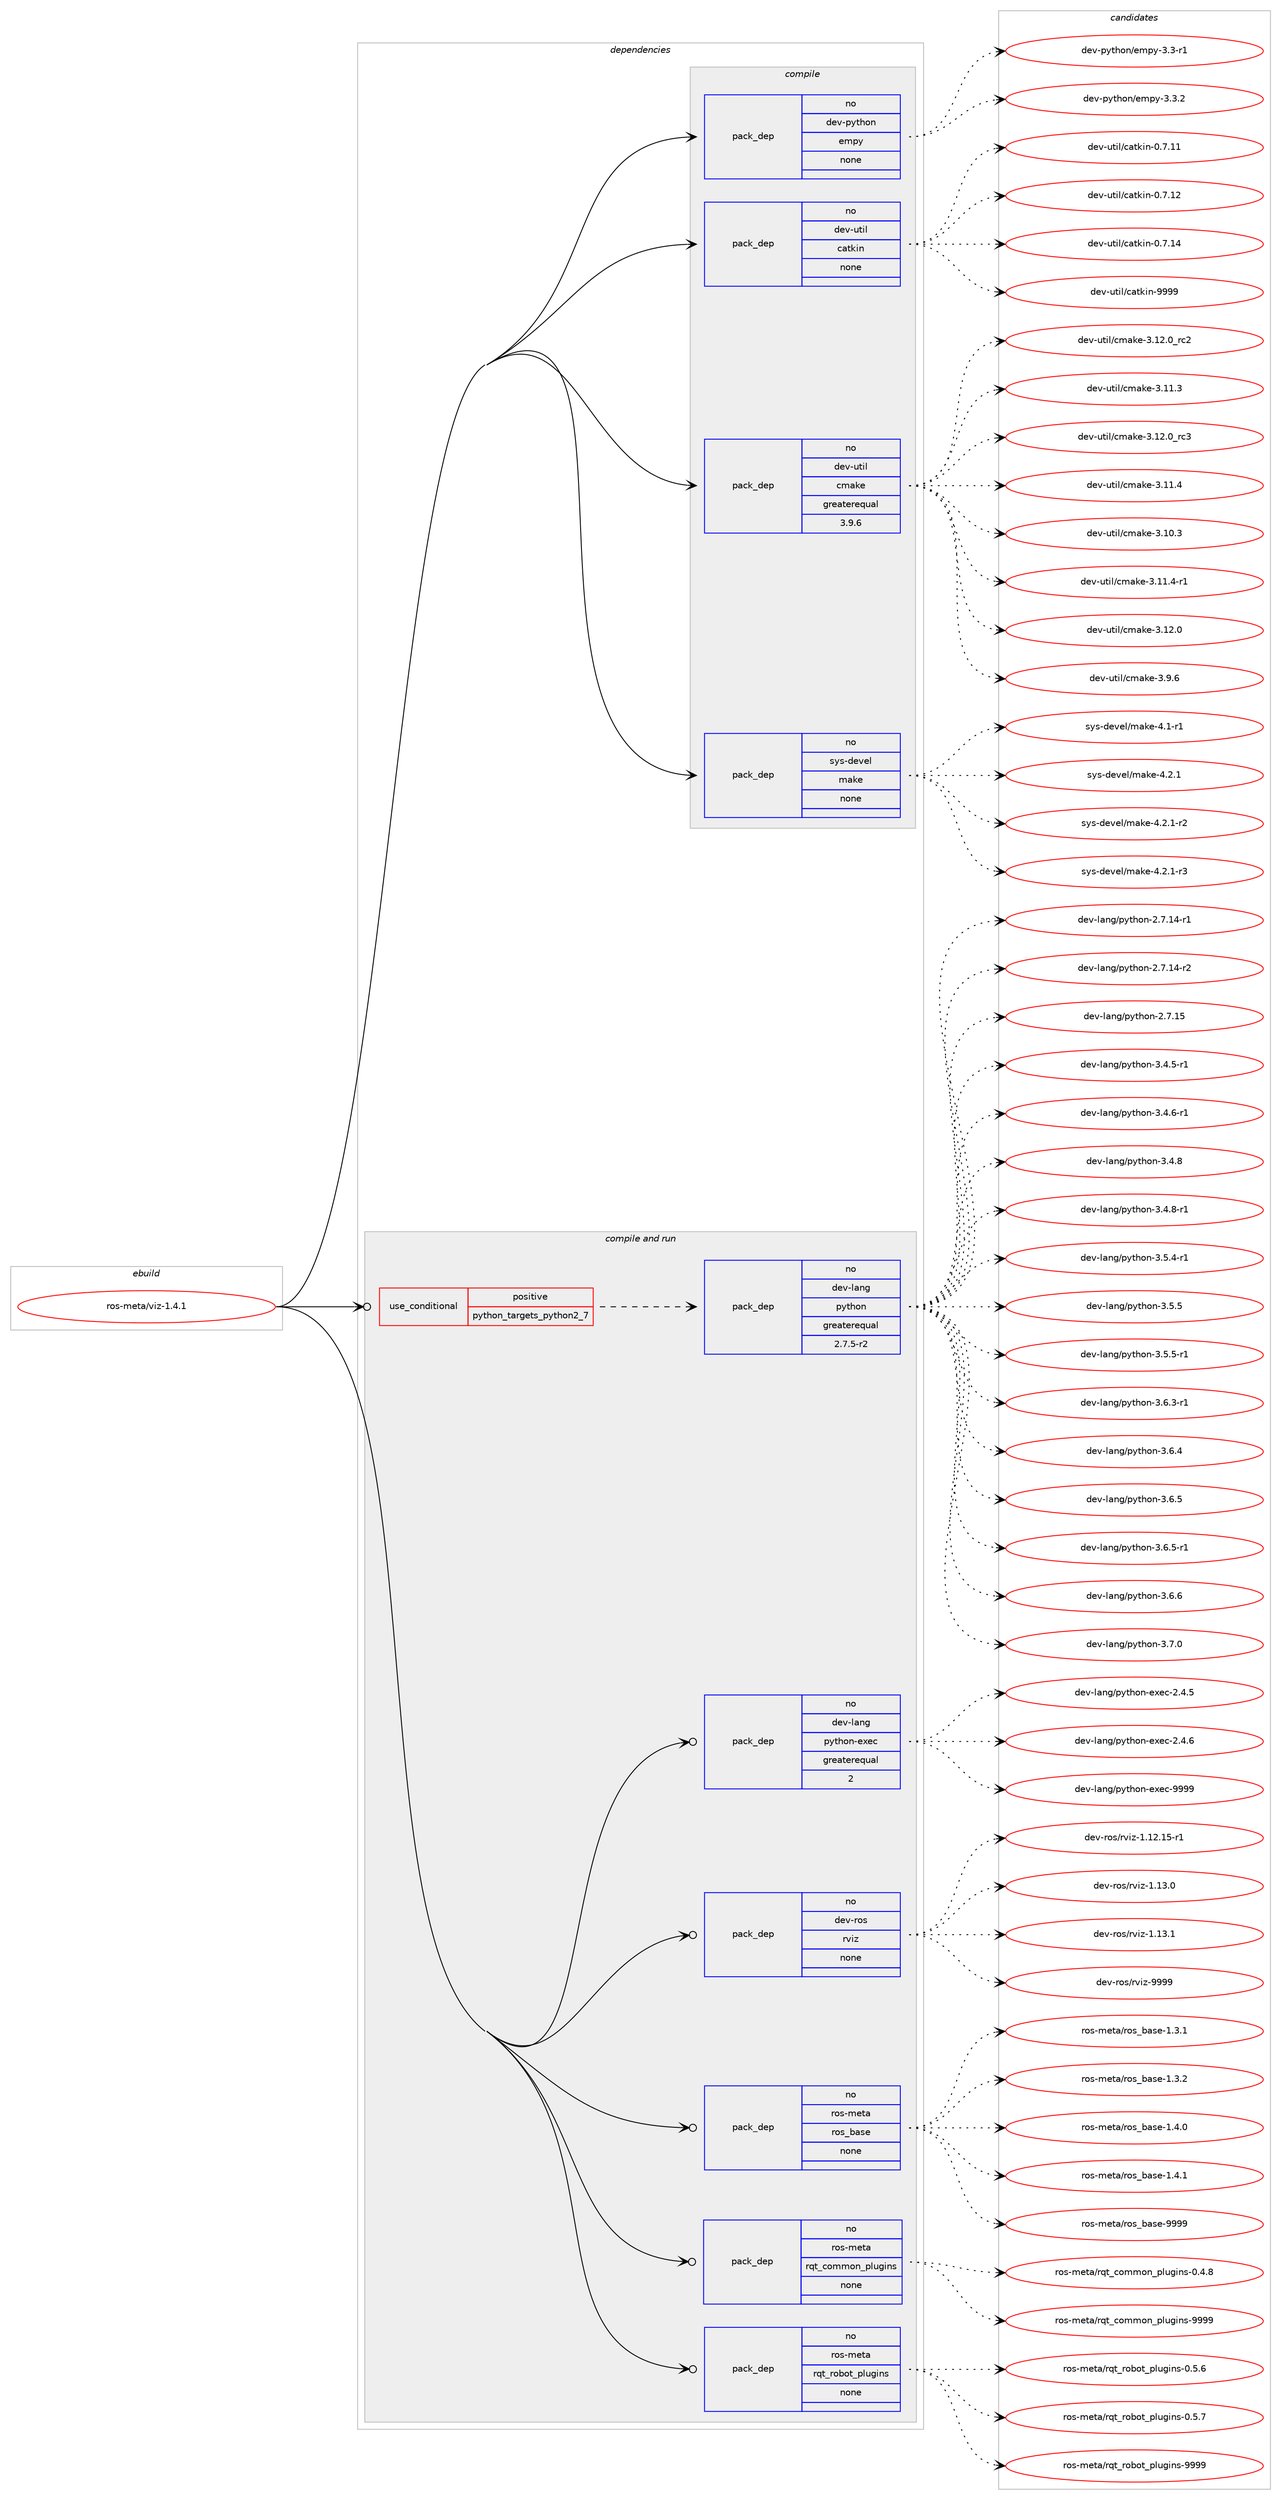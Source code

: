 digraph prolog {

# *************
# Graph options
# *************

newrank=true;
concentrate=true;
compound=true;
graph [rankdir=LR,fontname=Helvetica,fontsize=10,ranksep=1.5];#, ranksep=2.5, nodesep=0.2];
edge  [arrowhead=vee];
node  [fontname=Helvetica,fontsize=10];

# **********
# The ebuild
# **********

subgraph cluster_leftcol {
color=gray;
rank=same;
label=<<i>ebuild</i>>;
id [label="ros-meta/viz-1.4.1", color=red, width=4, href="../ros-meta/viz-1.4.1.svg"];
}

# ****************
# The dependencies
# ****************

subgraph cluster_midcol {
color=gray;
label=<<i>dependencies</i>>;
subgraph cluster_compile {
fillcolor="#eeeeee";
style=filled;
label=<<i>compile</i>>;
subgraph pack1316 {
dependency1793 [label=<<TABLE BORDER="0" CELLBORDER="1" CELLSPACING="0" CELLPADDING="4" WIDTH="220"><TR><TD ROWSPAN="6" CELLPADDING="30">pack_dep</TD></TR><TR><TD WIDTH="110">no</TD></TR><TR><TD>dev-python</TD></TR><TR><TD>empy</TD></TR><TR><TD>none</TD></TR><TR><TD></TD></TR></TABLE>>, shape=none, color=blue];
}
id:e -> dependency1793:w [weight=20,style="solid",arrowhead="vee"];
subgraph pack1317 {
dependency1794 [label=<<TABLE BORDER="0" CELLBORDER="1" CELLSPACING="0" CELLPADDING="4" WIDTH="220"><TR><TD ROWSPAN="6" CELLPADDING="30">pack_dep</TD></TR><TR><TD WIDTH="110">no</TD></TR><TR><TD>dev-util</TD></TR><TR><TD>catkin</TD></TR><TR><TD>none</TD></TR><TR><TD></TD></TR></TABLE>>, shape=none, color=blue];
}
id:e -> dependency1794:w [weight=20,style="solid",arrowhead="vee"];
subgraph pack1318 {
dependency1795 [label=<<TABLE BORDER="0" CELLBORDER="1" CELLSPACING="0" CELLPADDING="4" WIDTH="220"><TR><TD ROWSPAN="6" CELLPADDING="30">pack_dep</TD></TR><TR><TD WIDTH="110">no</TD></TR><TR><TD>dev-util</TD></TR><TR><TD>cmake</TD></TR><TR><TD>greaterequal</TD></TR><TR><TD>3.9.6</TD></TR></TABLE>>, shape=none, color=blue];
}
id:e -> dependency1795:w [weight=20,style="solid",arrowhead="vee"];
subgraph pack1319 {
dependency1796 [label=<<TABLE BORDER="0" CELLBORDER="1" CELLSPACING="0" CELLPADDING="4" WIDTH="220"><TR><TD ROWSPAN="6" CELLPADDING="30">pack_dep</TD></TR><TR><TD WIDTH="110">no</TD></TR><TR><TD>sys-devel</TD></TR><TR><TD>make</TD></TR><TR><TD>none</TD></TR><TR><TD></TD></TR></TABLE>>, shape=none, color=blue];
}
id:e -> dependency1796:w [weight=20,style="solid",arrowhead="vee"];
}
subgraph cluster_compileandrun {
fillcolor="#eeeeee";
style=filled;
label=<<i>compile and run</i>>;
subgraph cond442 {
dependency1797 [label=<<TABLE BORDER="0" CELLBORDER="1" CELLSPACING="0" CELLPADDING="4"><TR><TD ROWSPAN="3" CELLPADDING="10">use_conditional</TD></TR><TR><TD>positive</TD></TR><TR><TD>python_targets_python2_7</TD></TR></TABLE>>, shape=none, color=red];
subgraph pack1320 {
dependency1798 [label=<<TABLE BORDER="0" CELLBORDER="1" CELLSPACING="0" CELLPADDING="4" WIDTH="220"><TR><TD ROWSPAN="6" CELLPADDING="30">pack_dep</TD></TR><TR><TD WIDTH="110">no</TD></TR><TR><TD>dev-lang</TD></TR><TR><TD>python</TD></TR><TR><TD>greaterequal</TD></TR><TR><TD>2.7.5-r2</TD></TR></TABLE>>, shape=none, color=blue];
}
dependency1797:e -> dependency1798:w [weight=20,style="dashed",arrowhead="vee"];
}
id:e -> dependency1797:w [weight=20,style="solid",arrowhead="odotvee"];
subgraph pack1321 {
dependency1799 [label=<<TABLE BORDER="0" CELLBORDER="1" CELLSPACING="0" CELLPADDING="4" WIDTH="220"><TR><TD ROWSPAN="6" CELLPADDING="30">pack_dep</TD></TR><TR><TD WIDTH="110">no</TD></TR><TR><TD>dev-lang</TD></TR><TR><TD>python-exec</TD></TR><TR><TD>greaterequal</TD></TR><TR><TD>2</TD></TR></TABLE>>, shape=none, color=blue];
}
id:e -> dependency1799:w [weight=20,style="solid",arrowhead="odotvee"];
subgraph pack1322 {
dependency1800 [label=<<TABLE BORDER="0" CELLBORDER="1" CELLSPACING="0" CELLPADDING="4" WIDTH="220"><TR><TD ROWSPAN="6" CELLPADDING="30">pack_dep</TD></TR><TR><TD WIDTH="110">no</TD></TR><TR><TD>dev-ros</TD></TR><TR><TD>rviz</TD></TR><TR><TD>none</TD></TR><TR><TD></TD></TR></TABLE>>, shape=none, color=blue];
}
id:e -> dependency1800:w [weight=20,style="solid",arrowhead="odotvee"];
subgraph pack1323 {
dependency1801 [label=<<TABLE BORDER="0" CELLBORDER="1" CELLSPACING="0" CELLPADDING="4" WIDTH="220"><TR><TD ROWSPAN="6" CELLPADDING="30">pack_dep</TD></TR><TR><TD WIDTH="110">no</TD></TR><TR><TD>ros-meta</TD></TR><TR><TD>ros_base</TD></TR><TR><TD>none</TD></TR><TR><TD></TD></TR></TABLE>>, shape=none, color=blue];
}
id:e -> dependency1801:w [weight=20,style="solid",arrowhead="odotvee"];
subgraph pack1324 {
dependency1802 [label=<<TABLE BORDER="0" CELLBORDER="1" CELLSPACING="0" CELLPADDING="4" WIDTH="220"><TR><TD ROWSPAN="6" CELLPADDING="30">pack_dep</TD></TR><TR><TD WIDTH="110">no</TD></TR><TR><TD>ros-meta</TD></TR><TR><TD>rqt_common_plugins</TD></TR><TR><TD>none</TD></TR><TR><TD></TD></TR></TABLE>>, shape=none, color=blue];
}
id:e -> dependency1802:w [weight=20,style="solid",arrowhead="odotvee"];
subgraph pack1325 {
dependency1803 [label=<<TABLE BORDER="0" CELLBORDER="1" CELLSPACING="0" CELLPADDING="4" WIDTH="220"><TR><TD ROWSPAN="6" CELLPADDING="30">pack_dep</TD></TR><TR><TD WIDTH="110">no</TD></TR><TR><TD>ros-meta</TD></TR><TR><TD>rqt_robot_plugins</TD></TR><TR><TD>none</TD></TR><TR><TD></TD></TR></TABLE>>, shape=none, color=blue];
}
id:e -> dependency1803:w [weight=20,style="solid",arrowhead="odotvee"];
}
subgraph cluster_run {
fillcolor="#eeeeee";
style=filled;
label=<<i>run</i>>;
}
}

# **************
# The candidates
# **************

subgraph cluster_choices {
rank=same;
color=gray;
label=<<i>candidates</i>>;

subgraph choice1316 {
color=black;
nodesep=1;
choice1001011184511212111610411111047101109112121455146514511449 [label="dev-python/empy-3.3-r1", color=red, width=4,href="../dev-python/empy-3.3-r1.svg"];
choice1001011184511212111610411111047101109112121455146514650 [label="dev-python/empy-3.3.2", color=red, width=4,href="../dev-python/empy-3.3.2.svg"];
dependency1793:e -> choice1001011184511212111610411111047101109112121455146514511449:w [style=dotted,weight="100"];
dependency1793:e -> choice1001011184511212111610411111047101109112121455146514650:w [style=dotted,weight="100"];
}
subgraph choice1317 {
color=black;
nodesep=1;
choice1001011184511711610510847999711610710511045484655464949 [label="dev-util/catkin-0.7.11", color=red, width=4,href="../dev-util/catkin-0.7.11.svg"];
choice1001011184511711610510847999711610710511045484655464950 [label="dev-util/catkin-0.7.12", color=red, width=4,href="../dev-util/catkin-0.7.12.svg"];
choice1001011184511711610510847999711610710511045484655464952 [label="dev-util/catkin-0.7.14", color=red, width=4,href="../dev-util/catkin-0.7.14.svg"];
choice100101118451171161051084799971161071051104557575757 [label="dev-util/catkin-9999", color=red, width=4,href="../dev-util/catkin-9999.svg"];
dependency1794:e -> choice1001011184511711610510847999711610710511045484655464949:w [style=dotted,weight="100"];
dependency1794:e -> choice1001011184511711610510847999711610710511045484655464950:w [style=dotted,weight="100"];
dependency1794:e -> choice1001011184511711610510847999711610710511045484655464952:w [style=dotted,weight="100"];
dependency1794:e -> choice100101118451171161051084799971161071051104557575757:w [style=dotted,weight="100"];
}
subgraph choice1318 {
color=black;
nodesep=1;
choice1001011184511711610510847991099710710145514649504648951149950 [label="dev-util/cmake-3.12.0_rc2", color=red, width=4,href="../dev-util/cmake-3.12.0_rc2.svg"];
choice1001011184511711610510847991099710710145514649494651 [label="dev-util/cmake-3.11.3", color=red, width=4,href="../dev-util/cmake-3.11.3.svg"];
choice1001011184511711610510847991099710710145514649504648951149951 [label="dev-util/cmake-3.12.0_rc3", color=red, width=4,href="../dev-util/cmake-3.12.0_rc3.svg"];
choice1001011184511711610510847991099710710145514649494652 [label="dev-util/cmake-3.11.4", color=red, width=4,href="../dev-util/cmake-3.11.4.svg"];
choice1001011184511711610510847991099710710145514649484651 [label="dev-util/cmake-3.10.3", color=red, width=4,href="../dev-util/cmake-3.10.3.svg"];
choice10010111845117116105108479910997107101455146494946524511449 [label="dev-util/cmake-3.11.4-r1", color=red, width=4,href="../dev-util/cmake-3.11.4-r1.svg"];
choice1001011184511711610510847991099710710145514649504648 [label="dev-util/cmake-3.12.0", color=red, width=4,href="../dev-util/cmake-3.12.0.svg"];
choice10010111845117116105108479910997107101455146574654 [label="dev-util/cmake-3.9.6", color=red, width=4,href="../dev-util/cmake-3.9.6.svg"];
dependency1795:e -> choice1001011184511711610510847991099710710145514649504648951149950:w [style=dotted,weight="100"];
dependency1795:e -> choice1001011184511711610510847991099710710145514649494651:w [style=dotted,weight="100"];
dependency1795:e -> choice1001011184511711610510847991099710710145514649504648951149951:w [style=dotted,weight="100"];
dependency1795:e -> choice1001011184511711610510847991099710710145514649494652:w [style=dotted,weight="100"];
dependency1795:e -> choice1001011184511711610510847991099710710145514649484651:w [style=dotted,weight="100"];
dependency1795:e -> choice10010111845117116105108479910997107101455146494946524511449:w [style=dotted,weight="100"];
dependency1795:e -> choice1001011184511711610510847991099710710145514649504648:w [style=dotted,weight="100"];
dependency1795:e -> choice10010111845117116105108479910997107101455146574654:w [style=dotted,weight="100"];
}
subgraph choice1319 {
color=black;
nodesep=1;
choice115121115451001011181011084710997107101455246494511449 [label="sys-devel/make-4.1-r1", color=red, width=4,href="../sys-devel/make-4.1-r1.svg"];
choice115121115451001011181011084710997107101455246504649 [label="sys-devel/make-4.2.1", color=red, width=4,href="../sys-devel/make-4.2.1.svg"];
choice1151211154510010111810110847109971071014552465046494511450 [label="sys-devel/make-4.2.1-r2", color=red, width=4,href="../sys-devel/make-4.2.1-r2.svg"];
choice1151211154510010111810110847109971071014552465046494511451 [label="sys-devel/make-4.2.1-r3", color=red, width=4,href="../sys-devel/make-4.2.1-r3.svg"];
dependency1796:e -> choice115121115451001011181011084710997107101455246494511449:w [style=dotted,weight="100"];
dependency1796:e -> choice115121115451001011181011084710997107101455246504649:w [style=dotted,weight="100"];
dependency1796:e -> choice1151211154510010111810110847109971071014552465046494511450:w [style=dotted,weight="100"];
dependency1796:e -> choice1151211154510010111810110847109971071014552465046494511451:w [style=dotted,weight="100"];
}
subgraph choice1320 {
color=black;
nodesep=1;
choice100101118451089711010347112121116104111110455046554649524511449 [label="dev-lang/python-2.7.14-r1", color=red, width=4,href="../dev-lang/python-2.7.14-r1.svg"];
choice100101118451089711010347112121116104111110455046554649524511450 [label="dev-lang/python-2.7.14-r2", color=red, width=4,href="../dev-lang/python-2.7.14-r2.svg"];
choice10010111845108971101034711212111610411111045504655464953 [label="dev-lang/python-2.7.15", color=red, width=4,href="../dev-lang/python-2.7.15.svg"];
choice1001011184510897110103471121211161041111104551465246534511449 [label="dev-lang/python-3.4.5-r1", color=red, width=4,href="../dev-lang/python-3.4.5-r1.svg"];
choice1001011184510897110103471121211161041111104551465246544511449 [label="dev-lang/python-3.4.6-r1", color=red, width=4,href="../dev-lang/python-3.4.6-r1.svg"];
choice100101118451089711010347112121116104111110455146524656 [label="dev-lang/python-3.4.8", color=red, width=4,href="../dev-lang/python-3.4.8.svg"];
choice1001011184510897110103471121211161041111104551465246564511449 [label="dev-lang/python-3.4.8-r1", color=red, width=4,href="../dev-lang/python-3.4.8-r1.svg"];
choice1001011184510897110103471121211161041111104551465346524511449 [label="dev-lang/python-3.5.4-r1", color=red, width=4,href="../dev-lang/python-3.5.4-r1.svg"];
choice100101118451089711010347112121116104111110455146534653 [label="dev-lang/python-3.5.5", color=red, width=4,href="../dev-lang/python-3.5.5.svg"];
choice1001011184510897110103471121211161041111104551465346534511449 [label="dev-lang/python-3.5.5-r1", color=red, width=4,href="../dev-lang/python-3.5.5-r1.svg"];
choice1001011184510897110103471121211161041111104551465446514511449 [label="dev-lang/python-3.6.3-r1", color=red, width=4,href="../dev-lang/python-3.6.3-r1.svg"];
choice100101118451089711010347112121116104111110455146544652 [label="dev-lang/python-3.6.4", color=red, width=4,href="../dev-lang/python-3.6.4.svg"];
choice100101118451089711010347112121116104111110455146544653 [label="dev-lang/python-3.6.5", color=red, width=4,href="../dev-lang/python-3.6.5.svg"];
choice1001011184510897110103471121211161041111104551465446534511449 [label="dev-lang/python-3.6.5-r1", color=red, width=4,href="../dev-lang/python-3.6.5-r1.svg"];
choice100101118451089711010347112121116104111110455146544654 [label="dev-lang/python-3.6.6", color=red, width=4,href="../dev-lang/python-3.6.6.svg"];
choice100101118451089711010347112121116104111110455146554648 [label="dev-lang/python-3.7.0", color=red, width=4,href="../dev-lang/python-3.7.0.svg"];
dependency1798:e -> choice100101118451089711010347112121116104111110455046554649524511449:w [style=dotted,weight="100"];
dependency1798:e -> choice100101118451089711010347112121116104111110455046554649524511450:w [style=dotted,weight="100"];
dependency1798:e -> choice10010111845108971101034711212111610411111045504655464953:w [style=dotted,weight="100"];
dependency1798:e -> choice1001011184510897110103471121211161041111104551465246534511449:w [style=dotted,weight="100"];
dependency1798:e -> choice1001011184510897110103471121211161041111104551465246544511449:w [style=dotted,weight="100"];
dependency1798:e -> choice100101118451089711010347112121116104111110455146524656:w [style=dotted,weight="100"];
dependency1798:e -> choice1001011184510897110103471121211161041111104551465246564511449:w [style=dotted,weight="100"];
dependency1798:e -> choice1001011184510897110103471121211161041111104551465346524511449:w [style=dotted,weight="100"];
dependency1798:e -> choice100101118451089711010347112121116104111110455146534653:w [style=dotted,weight="100"];
dependency1798:e -> choice1001011184510897110103471121211161041111104551465346534511449:w [style=dotted,weight="100"];
dependency1798:e -> choice1001011184510897110103471121211161041111104551465446514511449:w [style=dotted,weight="100"];
dependency1798:e -> choice100101118451089711010347112121116104111110455146544652:w [style=dotted,weight="100"];
dependency1798:e -> choice100101118451089711010347112121116104111110455146544653:w [style=dotted,weight="100"];
dependency1798:e -> choice1001011184510897110103471121211161041111104551465446534511449:w [style=dotted,weight="100"];
dependency1798:e -> choice100101118451089711010347112121116104111110455146544654:w [style=dotted,weight="100"];
dependency1798:e -> choice100101118451089711010347112121116104111110455146554648:w [style=dotted,weight="100"];
}
subgraph choice1321 {
color=black;
nodesep=1;
choice1001011184510897110103471121211161041111104510112010199455046524653 [label="dev-lang/python-exec-2.4.5", color=red, width=4,href="../dev-lang/python-exec-2.4.5.svg"];
choice1001011184510897110103471121211161041111104510112010199455046524654 [label="dev-lang/python-exec-2.4.6", color=red, width=4,href="../dev-lang/python-exec-2.4.6.svg"];
choice10010111845108971101034711212111610411111045101120101994557575757 [label="dev-lang/python-exec-9999", color=red, width=4,href="../dev-lang/python-exec-9999.svg"];
dependency1799:e -> choice1001011184510897110103471121211161041111104510112010199455046524653:w [style=dotted,weight="100"];
dependency1799:e -> choice1001011184510897110103471121211161041111104510112010199455046524654:w [style=dotted,weight="100"];
dependency1799:e -> choice10010111845108971101034711212111610411111045101120101994557575757:w [style=dotted,weight="100"];
}
subgraph choice1322 {
color=black;
nodesep=1;
choice100101118451141111154711411810512245494649504649534511449 [label="dev-ros/rviz-1.12.15-r1", color=red, width=4,href="../dev-ros/rviz-1.12.15-r1.svg"];
choice100101118451141111154711411810512245494649514648 [label="dev-ros/rviz-1.13.0", color=red, width=4,href="../dev-ros/rviz-1.13.0.svg"];
choice100101118451141111154711411810512245494649514649 [label="dev-ros/rviz-1.13.1", color=red, width=4,href="../dev-ros/rviz-1.13.1.svg"];
choice10010111845114111115471141181051224557575757 [label="dev-ros/rviz-9999", color=red, width=4,href="../dev-ros/rviz-9999.svg"];
dependency1800:e -> choice100101118451141111154711411810512245494649504649534511449:w [style=dotted,weight="100"];
dependency1800:e -> choice100101118451141111154711411810512245494649514648:w [style=dotted,weight="100"];
dependency1800:e -> choice100101118451141111154711411810512245494649514649:w [style=dotted,weight="100"];
dependency1800:e -> choice10010111845114111115471141181051224557575757:w [style=dotted,weight="100"];
}
subgraph choice1323 {
color=black;
nodesep=1;
choice114111115451091011169747114111115959897115101454946514649 [label="ros-meta/ros_base-1.3.1", color=red, width=4,href="../ros-meta/ros_base-1.3.1.svg"];
choice114111115451091011169747114111115959897115101454946514650 [label="ros-meta/ros_base-1.3.2", color=red, width=4,href="../ros-meta/ros_base-1.3.2.svg"];
choice114111115451091011169747114111115959897115101454946524648 [label="ros-meta/ros_base-1.4.0", color=red, width=4,href="../ros-meta/ros_base-1.4.0.svg"];
choice114111115451091011169747114111115959897115101454946524649 [label="ros-meta/ros_base-1.4.1", color=red, width=4,href="../ros-meta/ros_base-1.4.1.svg"];
choice1141111154510910111697471141111159598971151014557575757 [label="ros-meta/ros_base-9999", color=red, width=4,href="../ros-meta/ros_base-9999.svg"];
dependency1801:e -> choice114111115451091011169747114111115959897115101454946514649:w [style=dotted,weight="100"];
dependency1801:e -> choice114111115451091011169747114111115959897115101454946514650:w [style=dotted,weight="100"];
dependency1801:e -> choice114111115451091011169747114111115959897115101454946524648:w [style=dotted,weight="100"];
dependency1801:e -> choice114111115451091011169747114111115959897115101454946524649:w [style=dotted,weight="100"];
dependency1801:e -> choice1141111154510910111697471141111159598971151014557575757:w [style=dotted,weight="100"];
}
subgraph choice1324 {
color=black;
nodesep=1;
choice114111115451091011169747114113116959911110910911111095112108117103105110115454846524656 [label="ros-meta/rqt_common_plugins-0.4.8", color=red, width=4,href="../ros-meta/rqt_common_plugins-0.4.8.svg"];
choice1141111154510910111697471141131169599111109109111110951121081171031051101154557575757 [label="ros-meta/rqt_common_plugins-9999", color=red, width=4,href="../ros-meta/rqt_common_plugins-9999.svg"];
dependency1802:e -> choice114111115451091011169747114113116959911110910911111095112108117103105110115454846524656:w [style=dotted,weight="100"];
dependency1802:e -> choice1141111154510910111697471141131169599111109109111110951121081171031051101154557575757:w [style=dotted,weight="100"];
}
subgraph choice1325 {
color=black;
nodesep=1;
choice114111115451091011169747114113116951141119811111695112108117103105110115454846534654 [label="ros-meta/rqt_robot_plugins-0.5.6", color=red, width=4,href="../ros-meta/rqt_robot_plugins-0.5.6.svg"];
choice114111115451091011169747114113116951141119811111695112108117103105110115454846534655 [label="ros-meta/rqt_robot_plugins-0.5.7", color=red, width=4,href="../ros-meta/rqt_robot_plugins-0.5.7.svg"];
choice1141111154510910111697471141131169511411198111116951121081171031051101154557575757 [label="ros-meta/rqt_robot_plugins-9999", color=red, width=4,href="../ros-meta/rqt_robot_plugins-9999.svg"];
dependency1803:e -> choice114111115451091011169747114113116951141119811111695112108117103105110115454846534654:w [style=dotted,weight="100"];
dependency1803:e -> choice114111115451091011169747114113116951141119811111695112108117103105110115454846534655:w [style=dotted,weight="100"];
dependency1803:e -> choice1141111154510910111697471141131169511411198111116951121081171031051101154557575757:w [style=dotted,weight="100"];
}
}

}

